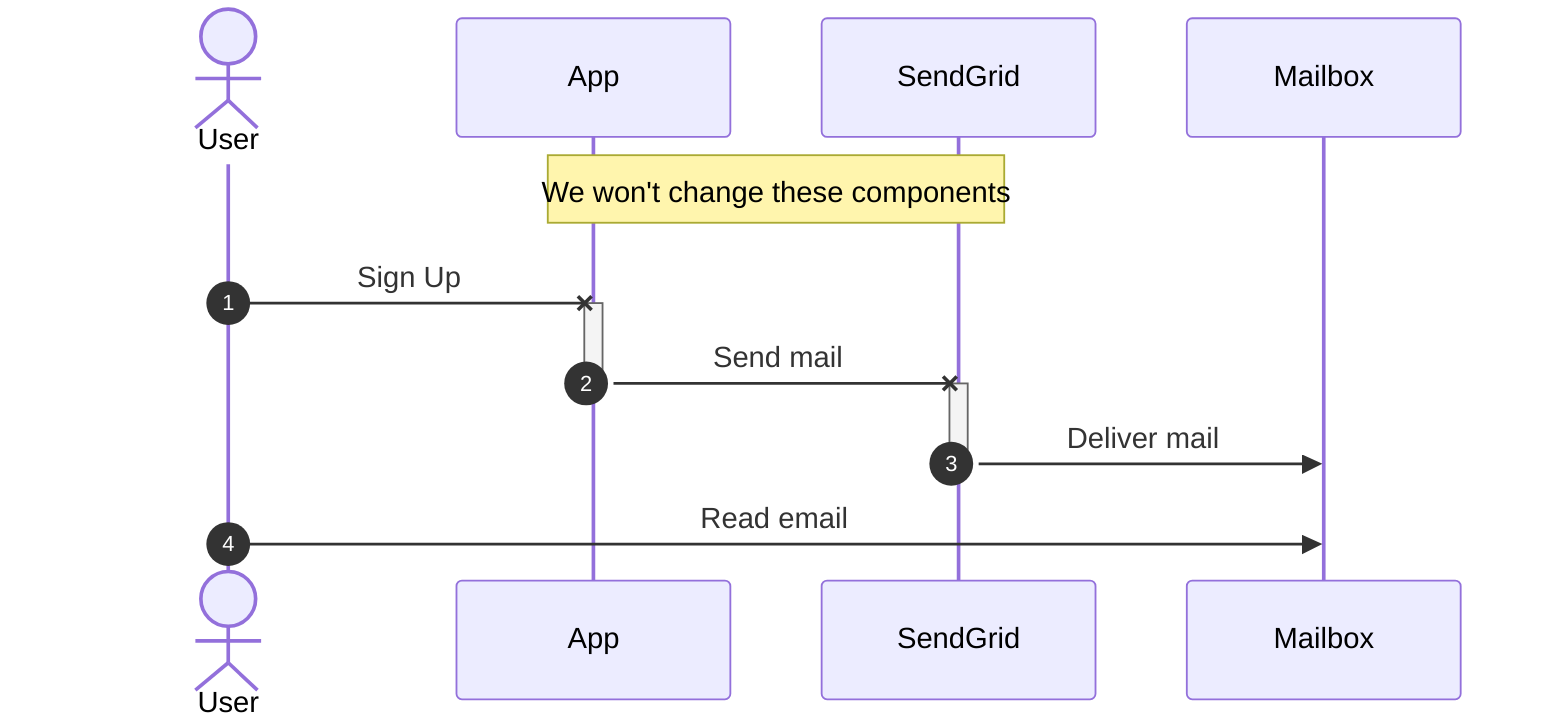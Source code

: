 sequenceDiagram
	autonumber

	actor User
  participant App
	participant SendGrid
	participant Mailbox

	note over App,SendGrid: We won't change these components
  
	User-xApp: Sign Up
	activate App
  App-xSendGrid: Send mail
	deactivate App
	activate SendGrid
  SendGrid->>Mailbox: Deliver mail
	deactivate SendGrid

	User->>Mailbox: Read email